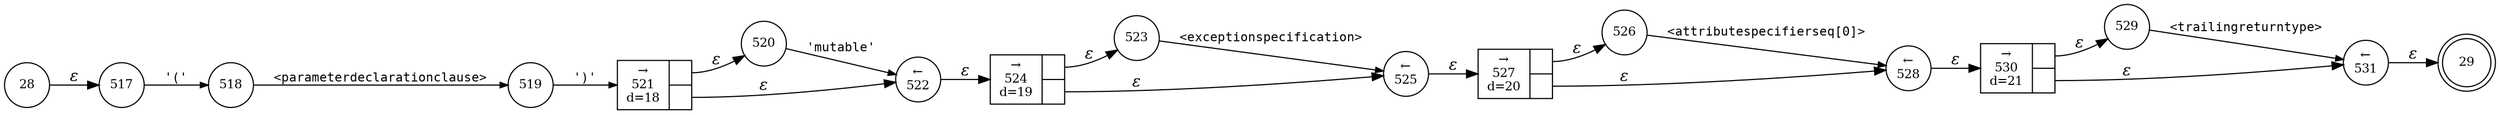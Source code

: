 digraph ATN {
rankdir=LR;
s29[fontsize=11, label="29", shape=doublecircle, fixedsize=true, width=.6];
s517[fontsize=11,label="517", shape=circle, fixedsize=true, width=.55, peripheries=1];
s518[fontsize=11,label="518", shape=circle, fixedsize=true, width=.55, peripheries=1];
s519[fontsize=11,label="519", shape=circle, fixedsize=true, width=.55, peripheries=1];
s520[fontsize=11,label="520", shape=circle, fixedsize=true, width=.55, peripheries=1];
s521[fontsize=11,label="{&rarr;\n521\nd=18|{<p0>|<p1>}}", shape=record, fixedsize=false, peripheries=1];
s522[fontsize=11,label="&larr;\n522", shape=circle, fixedsize=true, width=.55, peripheries=1];
s523[fontsize=11,label="523", shape=circle, fixedsize=true, width=.55, peripheries=1];
s524[fontsize=11,label="{&rarr;\n524\nd=19|{<p0>|<p1>}}", shape=record, fixedsize=false, peripheries=1];
s525[fontsize=11,label="&larr;\n525", shape=circle, fixedsize=true, width=.55, peripheries=1];
s526[fontsize=11,label="526", shape=circle, fixedsize=true, width=.55, peripheries=1];
s527[fontsize=11,label="{&rarr;\n527\nd=20|{<p0>|<p1>}}", shape=record, fixedsize=false, peripheries=1];
s528[fontsize=11,label="&larr;\n528", shape=circle, fixedsize=true, width=.55, peripheries=1];
s529[fontsize=11,label="529", shape=circle, fixedsize=true, width=.55, peripheries=1];
s530[fontsize=11,label="{&rarr;\n530\nd=21|{<p0>|<p1>}}", shape=record, fixedsize=false, peripheries=1];
s531[fontsize=11,label="&larr;\n531", shape=circle, fixedsize=true, width=.55, peripheries=1];
s28[fontsize=11,label="28", shape=circle, fixedsize=true, width=.55, peripheries=1];
s28 -> s517 [fontname="Times-Italic", label="&epsilon;"];
s517 -> s518 [fontsize=11, fontname="Courier", arrowsize=.7, label = "'('", arrowhead = normal];
s518 -> s519 [fontsize=11, fontname="Courier", arrowsize=.7, label = "<parameterdeclarationclause>", arrowhead = normal];
s519 -> s521 [fontsize=11, fontname="Courier", arrowsize=.7, label = "')'", arrowhead = normal];
s521:p0 -> s520 [fontname="Times-Italic", label="&epsilon;"];
s521:p1 -> s522 [fontname="Times-Italic", label="&epsilon;"];
s520 -> s522 [fontsize=11, fontname="Courier", arrowsize=.7, label = "'mutable'", arrowhead = normal];
s522 -> s524 [fontname="Times-Italic", label="&epsilon;"];
s524:p0 -> s523 [fontname="Times-Italic", label="&epsilon;"];
s524:p1 -> s525 [fontname="Times-Italic", label="&epsilon;"];
s523 -> s525 [fontsize=11, fontname="Courier", arrowsize=.7, label = "<exceptionspecification>", arrowhead = normal];
s525 -> s527 [fontname="Times-Italic", label="&epsilon;"];
s527:p0 -> s526 [fontname="Times-Italic", label="&epsilon;"];
s527:p1 -> s528 [fontname="Times-Italic", label="&epsilon;"];
s526 -> s528 [fontsize=11, fontname="Courier", arrowsize=.7, label = "<attributespecifierseq[0]>", arrowhead = normal];
s528 -> s530 [fontname="Times-Italic", label="&epsilon;"];
s530:p0 -> s529 [fontname="Times-Italic", label="&epsilon;"];
s530:p1 -> s531 [fontname="Times-Italic", label="&epsilon;"];
s529 -> s531 [fontsize=11, fontname="Courier", arrowsize=.7, label = "<trailingreturntype>", arrowhead = normal];
s531 -> s29 [fontname="Times-Italic", label="&epsilon;"];
}